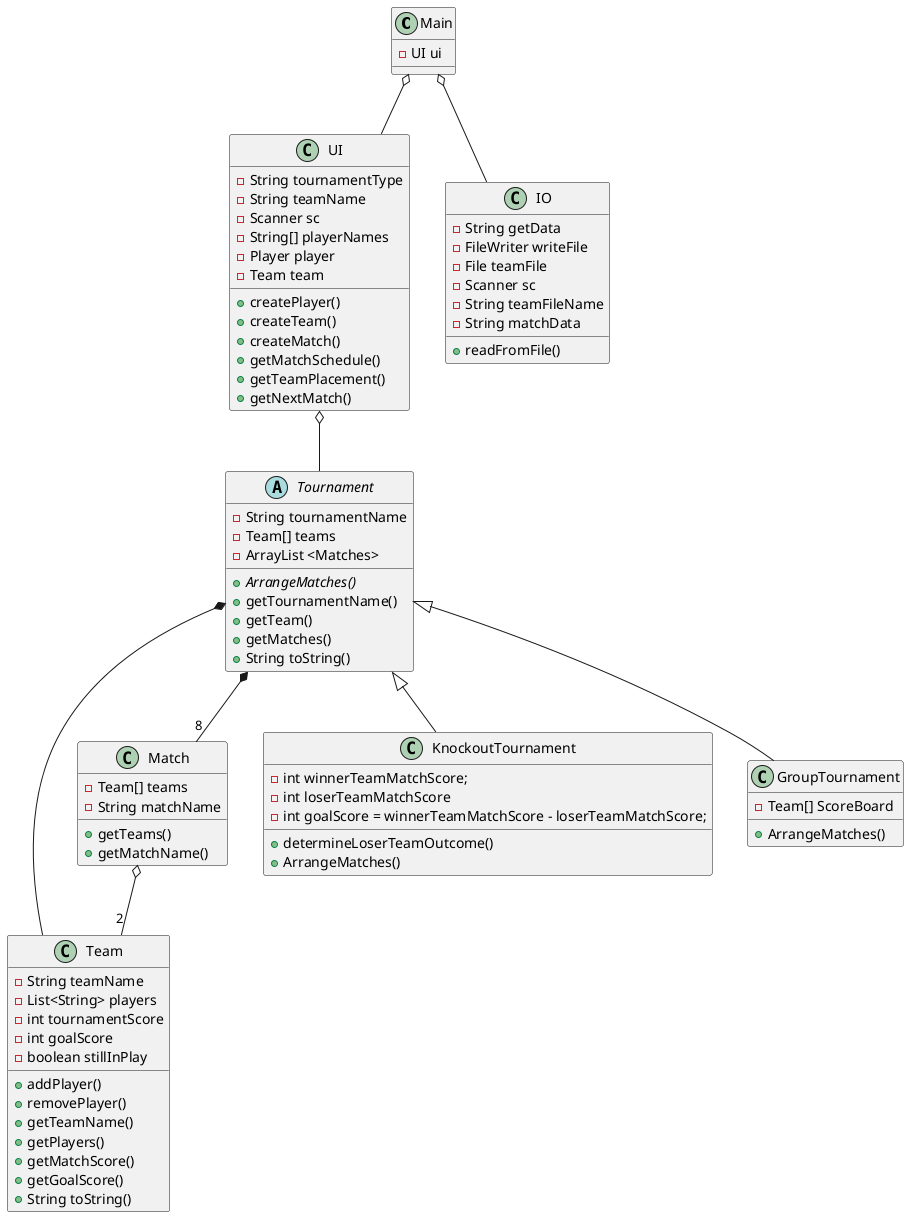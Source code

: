 @startuml
'https://plantuml.com/class-diagram

class Main{
-UI ui
}


class Team {
-String teamName
-List<String> players
-int tournamentScore
-int goalScore
-boolean stillInPlay
+addPlayer()
+removePlayer()
+getTeamName()
+getPlayers()
+getMatchScore()
+getGoalScore()
+String toString()
}

class Match{
-Team[] teams
-String matchName
+getTeams()
+getMatchName()
}

abstract Tournament {
-String tournamentName
-Team[] teams
-ArrayList <Matches>
+{abstract}ArrangeMatches()
+getTournamentName()
+getTeam()
+getMatches()
+String toString()
}

class KnockoutTournament{
-int winnerTeamMatchScore;
-int loserTeamMatchScore
-int goalScore = winnerTeamMatchScore - loserTeamMatchScore;
+determineLoserTeamOutcome()
+ArrangeMatches()
}

class GroupTournament{
-Team[] ScoreBoard
+ArrangeMatches()
}

class UI {
-String tournamentType
-String teamName
-Scanner sc
-String[] playerNames
-Player player
-Team team
+createPlayer()
+createTeam()
+createMatch()
+getMatchSchedule()
+getTeamPlacement()
+getNextMatch()
}

class IO {
-String getData
-FileWriter writeFile
-File teamFile
-Scanner sc
-String teamFileName
-String matchData
+readFromFile()
}

UI o-- Tournament
Main o-- IO
Tournament *-- "8" Match
Tournament *-- Team
Match o-- "2" Team
Tournament <|-- KnockoutTournament
Tournament <|-- GroupTournament
Main o-- UI
@enduml